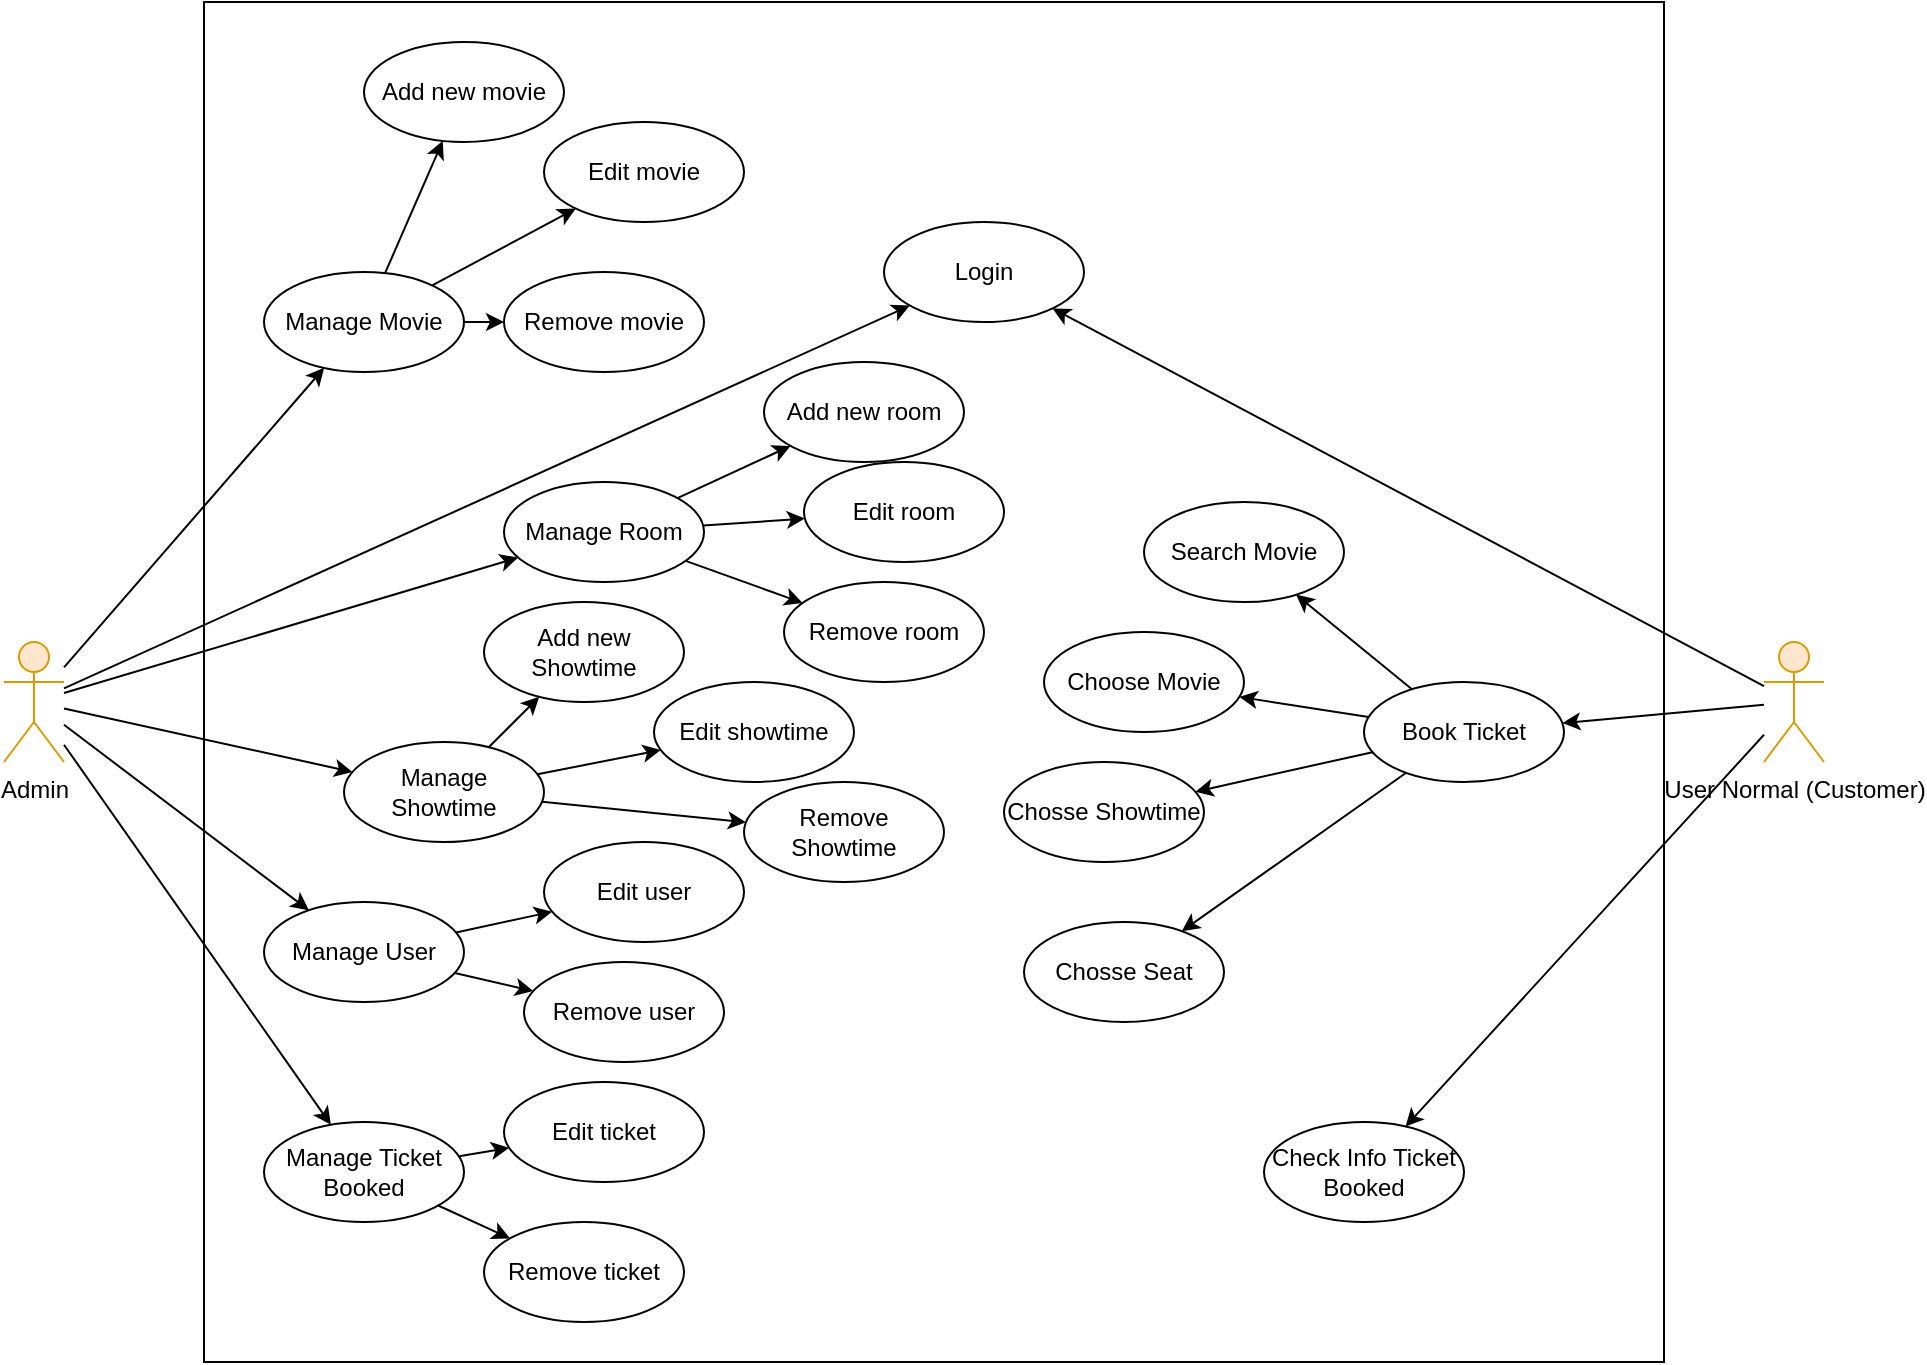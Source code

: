 <mxfile version="24.7.8">
  <diagram name="Page-1" id="rAipnpY6if4Uxea_I3sy">
    <mxGraphModel dx="1221" dy="1796" grid="1" gridSize="10" guides="0" tooltips="1" connect="1" arrows="1" fold="1" page="1" pageScale="1" pageWidth="850" pageHeight="1100" math="0" shadow="0">
      <root>
        <mxCell id="0" />
        <mxCell id="1" parent="0" />
        <mxCell id="u4HPYOXJs1BORz4n1qvN-8" value="" style="rounded=0;whiteSpace=wrap;html=1;" vertex="1" parent="1">
          <mxGeometry x="150" y="-710" width="730" height="680" as="geometry" />
        </mxCell>
        <mxCell id="u4HPYOXJs1BORz4n1qvN-1" value="Admin" style="shape=umlActor;verticalLabelPosition=bottom;verticalAlign=top;html=1;outlineConnect=0;fillColor=#ffe6cc;strokeColor=#d79b00;" vertex="1" parent="1">
          <mxGeometry x="50" y="-390" width="30" height="60" as="geometry" />
        </mxCell>
        <mxCell id="u4HPYOXJs1BORz4n1qvN-5" value="Login" style="ellipse;whiteSpace=wrap;html=1;" vertex="1" parent="1">
          <mxGeometry x="490" y="-600" width="100" height="50" as="geometry" />
        </mxCell>
        <mxCell id="u4HPYOXJs1BORz4n1qvN-6" value="Manage Movie" style="ellipse;whiteSpace=wrap;html=1;" vertex="1" parent="1">
          <mxGeometry x="180" y="-575" width="100" height="50" as="geometry" />
        </mxCell>
        <mxCell id="u4HPYOXJs1BORz4n1qvN-9" value="Manage Room" style="ellipse;whiteSpace=wrap;html=1;" vertex="1" parent="1">
          <mxGeometry x="300" y="-470" width="100" height="50" as="geometry" />
        </mxCell>
        <mxCell id="u4HPYOXJs1BORz4n1qvN-10" value="Manage Showtime" style="ellipse;whiteSpace=wrap;html=1;" vertex="1" parent="1">
          <mxGeometry x="220" y="-340" width="100" height="50" as="geometry" />
        </mxCell>
        <mxCell id="u4HPYOXJs1BORz4n1qvN-11" value="Manage User" style="ellipse;whiteSpace=wrap;html=1;" vertex="1" parent="1">
          <mxGeometry x="180" y="-260" width="100" height="50" as="geometry" />
        </mxCell>
        <mxCell id="u4HPYOXJs1BORz4n1qvN-12" value="User Normal (Customer)" style="shape=umlActor;verticalLabelPosition=bottom;verticalAlign=top;html=1;outlineConnect=0;fillColor=#ffe6cc;strokeColor=#d79b00;" vertex="1" parent="1">
          <mxGeometry x="930" y="-390" width="30" height="60" as="geometry" />
        </mxCell>
        <mxCell id="u4HPYOXJs1BORz4n1qvN-13" value="" style="endArrow=classic;html=1;rounded=0;" edge="1" parent="1" source="u4HPYOXJs1BORz4n1qvN-12" target="u4HPYOXJs1BORz4n1qvN-5">
          <mxGeometry width="50" height="50" relative="1" as="geometry">
            <mxPoint x="310" y="-410" as="sourcePoint" />
            <mxPoint x="360" y="-460" as="targetPoint" />
          </mxGeometry>
        </mxCell>
        <mxCell id="u4HPYOXJs1BORz4n1qvN-17" value="" style="endArrow=classic;html=1;rounded=0;" edge="1" parent="1" source="u4HPYOXJs1BORz4n1qvN-1" target="u4HPYOXJs1BORz4n1qvN-5">
          <mxGeometry width="50" height="50" relative="1" as="geometry">
            <mxPoint x="310" y="-410" as="sourcePoint" />
            <mxPoint x="360" y="-460" as="targetPoint" />
          </mxGeometry>
        </mxCell>
        <mxCell id="u4HPYOXJs1BORz4n1qvN-19" value="" style="endArrow=classic;html=1;rounded=0;" edge="1" parent="1" source="u4HPYOXJs1BORz4n1qvN-1" target="u4HPYOXJs1BORz4n1qvN-6">
          <mxGeometry width="50" height="50" relative="1" as="geometry">
            <mxPoint x="100" y="-412" as="sourcePoint" />
            <mxPoint x="283" y="-554" as="targetPoint" />
          </mxGeometry>
        </mxCell>
        <mxCell id="u4HPYOXJs1BORz4n1qvN-20" value="" style="endArrow=classic;html=1;rounded=0;" edge="1" parent="1" source="u4HPYOXJs1BORz4n1qvN-1" target="u4HPYOXJs1BORz4n1qvN-9">
          <mxGeometry width="50" height="50" relative="1" as="geometry">
            <mxPoint x="110" y="-402" as="sourcePoint" />
            <mxPoint x="293" y="-544" as="targetPoint" />
          </mxGeometry>
        </mxCell>
        <mxCell id="u4HPYOXJs1BORz4n1qvN-21" value="" style="endArrow=classic;html=1;rounded=0;" edge="1" parent="1" source="u4HPYOXJs1BORz4n1qvN-1" target="u4HPYOXJs1BORz4n1qvN-10">
          <mxGeometry width="50" height="50" relative="1" as="geometry">
            <mxPoint x="120" y="-392" as="sourcePoint" />
            <mxPoint x="303" y="-534" as="targetPoint" />
          </mxGeometry>
        </mxCell>
        <mxCell id="u4HPYOXJs1BORz4n1qvN-22" value="" style="endArrow=classic;html=1;rounded=0;" edge="1" parent="1" source="u4HPYOXJs1BORz4n1qvN-1" target="u4HPYOXJs1BORz4n1qvN-11">
          <mxGeometry width="50" height="50" relative="1" as="geometry">
            <mxPoint x="130" y="-382" as="sourcePoint" />
            <mxPoint x="313" y="-524" as="targetPoint" />
          </mxGeometry>
        </mxCell>
        <mxCell id="u4HPYOXJs1BORz4n1qvN-23" value="Manage Ticket Booked" style="ellipse;whiteSpace=wrap;html=1;" vertex="1" parent="1">
          <mxGeometry x="180" y="-150" width="100" height="50" as="geometry" />
        </mxCell>
        <mxCell id="u4HPYOXJs1BORz4n1qvN-24" value="" style="endArrow=classic;html=1;rounded=0;" edge="1" parent="1" source="u4HPYOXJs1BORz4n1qvN-1" target="u4HPYOXJs1BORz4n1qvN-23">
          <mxGeometry width="50" height="50" relative="1" as="geometry">
            <mxPoint x="100" y="-391" as="sourcePoint" />
            <mxPoint x="237" y="-314" as="targetPoint" />
          </mxGeometry>
        </mxCell>
        <mxCell id="u4HPYOXJs1BORz4n1qvN-25" value="Book Ticket" style="ellipse;whiteSpace=wrap;html=1;" vertex="1" parent="1">
          <mxGeometry x="730" y="-370" width="100" height="50" as="geometry" />
        </mxCell>
        <mxCell id="u4HPYOXJs1BORz4n1qvN-26" value="Check Info Ticket Booked" style="ellipse;whiteSpace=wrap;html=1;" vertex="1" parent="1">
          <mxGeometry x="680" y="-150" width="100" height="50" as="geometry" />
        </mxCell>
        <mxCell id="u4HPYOXJs1BORz4n1qvN-27" value="" style="endArrow=classic;html=1;rounded=0;" edge="1" parent="1" source="u4HPYOXJs1BORz4n1qvN-12" target="u4HPYOXJs1BORz4n1qvN-25">
          <mxGeometry width="50" height="50" relative="1" as="geometry">
            <mxPoint x="750" y="-350" as="sourcePoint" />
            <mxPoint x="465" y="-545" as="targetPoint" />
          </mxGeometry>
        </mxCell>
        <mxCell id="u4HPYOXJs1BORz4n1qvN-28" value="" style="endArrow=classic;html=1;rounded=0;" edge="1" parent="1" source="u4HPYOXJs1BORz4n1qvN-12" target="u4HPYOXJs1BORz4n1qvN-26">
          <mxGeometry width="50" height="50" relative="1" as="geometry">
            <mxPoint x="760" y="-340" as="sourcePoint" />
            <mxPoint x="475" y="-535" as="targetPoint" />
          </mxGeometry>
        </mxCell>
        <mxCell id="u4HPYOXJs1BORz4n1qvN-29" value="Add new movie" style="ellipse;whiteSpace=wrap;html=1;" vertex="1" parent="1">
          <mxGeometry x="230" y="-690" width="100" height="50" as="geometry" />
        </mxCell>
        <mxCell id="u4HPYOXJs1BORz4n1qvN-30" value="Edit movie" style="ellipse;whiteSpace=wrap;html=1;" vertex="1" parent="1">
          <mxGeometry x="320" y="-650" width="100" height="50" as="geometry" />
        </mxCell>
        <mxCell id="u4HPYOXJs1BORz4n1qvN-31" value="Remove movie" style="ellipse;whiteSpace=wrap;html=1;" vertex="1" parent="1">
          <mxGeometry x="300" y="-575" width="100" height="50" as="geometry" />
        </mxCell>
        <mxCell id="u4HPYOXJs1BORz4n1qvN-32" value="" style="endArrow=classic;html=1;rounded=0;" edge="1" parent="1" source="u4HPYOXJs1BORz4n1qvN-6" target="u4HPYOXJs1BORz4n1qvN-31">
          <mxGeometry width="50" height="50" relative="1" as="geometry">
            <mxPoint x="90" y="-367" as="sourcePoint" />
            <mxPoint x="220" y="-517" as="targetPoint" />
          </mxGeometry>
        </mxCell>
        <mxCell id="u4HPYOXJs1BORz4n1qvN-33" value="" style="endArrow=classic;html=1;rounded=0;" edge="1" parent="1" source="u4HPYOXJs1BORz4n1qvN-6" target="u4HPYOXJs1BORz4n1qvN-30">
          <mxGeometry width="50" height="50" relative="1" as="geometry">
            <mxPoint x="290" y="-542" as="sourcePoint" />
            <mxPoint x="320" y="-543" as="targetPoint" />
          </mxGeometry>
        </mxCell>
        <mxCell id="u4HPYOXJs1BORz4n1qvN-34" value="" style="endArrow=classic;html=1;rounded=0;" edge="1" parent="1" source="u4HPYOXJs1BORz4n1qvN-6" target="u4HPYOXJs1BORz4n1qvN-29">
          <mxGeometry width="50" height="50" relative="1" as="geometry">
            <mxPoint x="300" y="-532" as="sourcePoint" />
            <mxPoint x="330" y="-533" as="targetPoint" />
          </mxGeometry>
        </mxCell>
        <mxCell id="u4HPYOXJs1BORz4n1qvN-35" value="Add new room" style="ellipse;whiteSpace=wrap;html=1;" vertex="1" parent="1">
          <mxGeometry x="430" y="-530" width="100" height="50" as="geometry" />
        </mxCell>
        <mxCell id="u4HPYOXJs1BORz4n1qvN-36" value="Edit room" style="ellipse;whiteSpace=wrap;html=1;" vertex="1" parent="1">
          <mxGeometry x="450" y="-480" width="100" height="50" as="geometry" />
        </mxCell>
        <mxCell id="u4HPYOXJs1BORz4n1qvN-37" value="Remove room" style="ellipse;whiteSpace=wrap;html=1;" vertex="1" parent="1">
          <mxGeometry x="440" y="-420" width="100" height="50" as="geometry" />
        </mxCell>
        <mxCell id="u4HPYOXJs1BORz4n1qvN-38" value="" style="endArrow=classic;html=1;rounded=0;" edge="1" parent="1" source="u4HPYOXJs1BORz4n1qvN-9" target="u4HPYOXJs1BORz4n1qvN-35">
          <mxGeometry width="50" height="50" relative="1" as="geometry">
            <mxPoint x="274" y="-558" as="sourcePoint" />
            <mxPoint x="346" y="-597" as="targetPoint" />
          </mxGeometry>
        </mxCell>
        <mxCell id="u4HPYOXJs1BORz4n1qvN-39" value="" style="endArrow=classic;html=1;rounded=0;" edge="1" parent="1" source="u4HPYOXJs1BORz4n1qvN-9" target="u4HPYOXJs1BORz4n1qvN-36">
          <mxGeometry width="50" height="50" relative="1" as="geometry">
            <mxPoint x="284" y="-548" as="sourcePoint" />
            <mxPoint x="356" y="-587" as="targetPoint" />
          </mxGeometry>
        </mxCell>
        <mxCell id="u4HPYOXJs1BORz4n1qvN-40" value="" style="endArrow=classic;html=1;rounded=0;" edge="1" parent="1" source="u4HPYOXJs1BORz4n1qvN-9" target="u4HPYOXJs1BORz4n1qvN-37">
          <mxGeometry width="50" height="50" relative="1" as="geometry">
            <mxPoint x="294" y="-538" as="sourcePoint" />
            <mxPoint x="366" y="-577" as="targetPoint" />
          </mxGeometry>
        </mxCell>
        <mxCell id="u4HPYOXJs1BORz4n1qvN-41" value="Add new Showtime" style="ellipse;whiteSpace=wrap;html=1;" vertex="1" parent="1">
          <mxGeometry x="290" y="-410" width="100" height="50" as="geometry" />
        </mxCell>
        <mxCell id="u4HPYOXJs1BORz4n1qvN-42" value="Edit showtime" style="ellipse;whiteSpace=wrap;html=1;" vertex="1" parent="1">
          <mxGeometry x="375" y="-370" width="100" height="50" as="geometry" />
        </mxCell>
        <mxCell id="u4HPYOXJs1BORz4n1qvN-43" value="Remove Showtime" style="ellipse;whiteSpace=wrap;html=1;" vertex="1" parent="1">
          <mxGeometry x="420" y="-320" width="100" height="50" as="geometry" />
        </mxCell>
        <mxCell id="u4HPYOXJs1BORz4n1qvN-44" value="" style="endArrow=classic;html=1;rounded=0;" edge="1" parent="1" source="u4HPYOXJs1BORz4n1qvN-10" target="u4HPYOXJs1BORz4n1qvN-41">
          <mxGeometry width="50" height="50" relative="1" as="geometry">
            <mxPoint x="90" y="-347" as="sourcePoint" />
            <mxPoint x="234" y="-315" as="targetPoint" />
          </mxGeometry>
        </mxCell>
        <mxCell id="u4HPYOXJs1BORz4n1qvN-45" value="" style="endArrow=classic;html=1;rounded=0;" edge="1" parent="1" source="u4HPYOXJs1BORz4n1qvN-10" target="u4HPYOXJs1BORz4n1qvN-42">
          <mxGeometry width="50" height="50" relative="1" as="geometry">
            <mxPoint x="100" y="-337" as="sourcePoint" />
            <mxPoint x="244" y="-305" as="targetPoint" />
          </mxGeometry>
        </mxCell>
        <mxCell id="u4HPYOXJs1BORz4n1qvN-46" value="" style="endArrow=classic;html=1;rounded=0;" edge="1" parent="1" source="u4HPYOXJs1BORz4n1qvN-10" target="u4HPYOXJs1BORz4n1qvN-43">
          <mxGeometry width="50" height="50" relative="1" as="geometry">
            <mxPoint x="110" y="-327" as="sourcePoint" />
            <mxPoint x="254" y="-295" as="targetPoint" />
          </mxGeometry>
        </mxCell>
        <mxCell id="u4HPYOXJs1BORz4n1qvN-48" value="Edit user" style="ellipse;whiteSpace=wrap;html=1;" vertex="1" parent="1">
          <mxGeometry x="320" y="-290" width="100" height="50" as="geometry" />
        </mxCell>
        <mxCell id="u4HPYOXJs1BORz4n1qvN-49" value="Remove user" style="ellipse;whiteSpace=wrap;html=1;" vertex="1" parent="1">
          <mxGeometry x="310" y="-230" width="100" height="50" as="geometry" />
        </mxCell>
        <mxCell id="u4HPYOXJs1BORz4n1qvN-50" value="" style="endArrow=classic;html=1;rounded=0;" edge="1" parent="1" source="u4HPYOXJs1BORz4n1qvN-11" target="u4HPYOXJs1BORz4n1qvN-48">
          <mxGeometry width="50" height="50" relative="1" as="geometry">
            <mxPoint x="323" y="-292" as="sourcePoint" />
            <mxPoint x="367" y="-278" as="targetPoint" />
          </mxGeometry>
        </mxCell>
        <mxCell id="u4HPYOXJs1BORz4n1qvN-51" value="" style="endArrow=classic;html=1;rounded=0;" edge="1" parent="1" source="u4HPYOXJs1BORz4n1qvN-11" target="u4HPYOXJs1BORz4n1qvN-49">
          <mxGeometry width="50" height="50" relative="1" as="geometry">
            <mxPoint x="333" y="-282" as="sourcePoint" />
            <mxPoint x="377" y="-268" as="targetPoint" />
          </mxGeometry>
        </mxCell>
        <mxCell id="u4HPYOXJs1BORz4n1qvN-52" value="Edit ticket" style="ellipse;whiteSpace=wrap;html=1;" vertex="1" parent="1">
          <mxGeometry x="300" y="-170" width="100" height="50" as="geometry" />
        </mxCell>
        <mxCell id="u4HPYOXJs1BORz4n1qvN-53" value="Remove ticket" style="ellipse;whiteSpace=wrap;html=1;" vertex="1" parent="1">
          <mxGeometry x="290" y="-100" width="100" height="50" as="geometry" />
        </mxCell>
        <mxCell id="u4HPYOXJs1BORz4n1qvN-54" value="" style="endArrow=classic;html=1;rounded=0;" edge="1" parent="1" source="u4HPYOXJs1BORz4n1qvN-23" target="u4HPYOXJs1BORz4n1qvN-52">
          <mxGeometry width="50" height="50" relative="1" as="geometry">
            <mxPoint x="291" y="-231" as="sourcePoint" />
            <mxPoint x="349" y="-210" as="targetPoint" />
          </mxGeometry>
        </mxCell>
        <mxCell id="u4HPYOXJs1BORz4n1qvN-55" value="" style="endArrow=classic;html=1;rounded=0;" edge="1" parent="1" source="u4HPYOXJs1BORz4n1qvN-23" target="u4HPYOXJs1BORz4n1qvN-53">
          <mxGeometry width="50" height="50" relative="1" as="geometry">
            <mxPoint x="301" y="-221" as="sourcePoint" />
            <mxPoint x="359" y="-200" as="targetPoint" />
          </mxGeometry>
        </mxCell>
        <mxCell id="u4HPYOXJs1BORz4n1qvN-56" value="Search Movie" style="ellipse;whiteSpace=wrap;html=1;" vertex="1" parent="1">
          <mxGeometry x="620" y="-460" width="100" height="50" as="geometry" />
        </mxCell>
        <mxCell id="u4HPYOXJs1BORz4n1qvN-57" value="Choose Movie" style="ellipse;whiteSpace=wrap;html=1;" vertex="1" parent="1">
          <mxGeometry x="570" y="-395" width="100" height="50" as="geometry" />
        </mxCell>
        <mxCell id="u4HPYOXJs1BORz4n1qvN-58" value="Chosse Showtime" style="ellipse;whiteSpace=wrap;html=1;" vertex="1" parent="1">
          <mxGeometry x="550" y="-330" width="100" height="50" as="geometry" />
        </mxCell>
        <mxCell id="u4HPYOXJs1BORz4n1qvN-59" value="Chosse Seat" style="ellipse;whiteSpace=wrap;html=1;" vertex="1" parent="1">
          <mxGeometry x="560" y="-250" width="100" height="50" as="geometry" />
        </mxCell>
        <mxCell id="u4HPYOXJs1BORz4n1qvN-61" value="" style="endArrow=classic;html=1;rounded=0;" edge="1" parent="1" source="u4HPYOXJs1BORz4n1qvN-25" target="u4HPYOXJs1BORz4n1qvN-56">
          <mxGeometry width="50" height="50" relative="1" as="geometry">
            <mxPoint x="940" y="-321" as="sourcePoint" />
            <mxPoint x="839" y="-331" as="targetPoint" />
          </mxGeometry>
        </mxCell>
        <mxCell id="u4HPYOXJs1BORz4n1qvN-62" value="" style="endArrow=classic;html=1;rounded=0;" edge="1" parent="1" source="u4HPYOXJs1BORz4n1qvN-25" target="u4HPYOXJs1BORz4n1qvN-57">
          <mxGeometry width="50" height="50" relative="1" as="geometry">
            <mxPoint x="950" y="-311" as="sourcePoint" />
            <mxPoint x="849" y="-321" as="targetPoint" />
          </mxGeometry>
        </mxCell>
        <mxCell id="u4HPYOXJs1BORz4n1qvN-63" value="" style="endArrow=classic;html=1;rounded=0;" edge="1" parent="1" source="u4HPYOXJs1BORz4n1qvN-25" target="u4HPYOXJs1BORz4n1qvN-58">
          <mxGeometry width="50" height="50" relative="1" as="geometry">
            <mxPoint x="960" y="-301" as="sourcePoint" />
            <mxPoint x="859" y="-311" as="targetPoint" />
          </mxGeometry>
        </mxCell>
        <mxCell id="u4HPYOXJs1BORz4n1qvN-64" value="" style="endArrow=classic;html=1;rounded=0;" edge="1" parent="1" source="u4HPYOXJs1BORz4n1qvN-25" target="u4HPYOXJs1BORz4n1qvN-59">
          <mxGeometry width="50" height="50" relative="1" as="geometry">
            <mxPoint x="970" y="-291" as="sourcePoint" />
            <mxPoint x="869" y="-301" as="targetPoint" />
          </mxGeometry>
        </mxCell>
      </root>
    </mxGraphModel>
  </diagram>
</mxfile>
